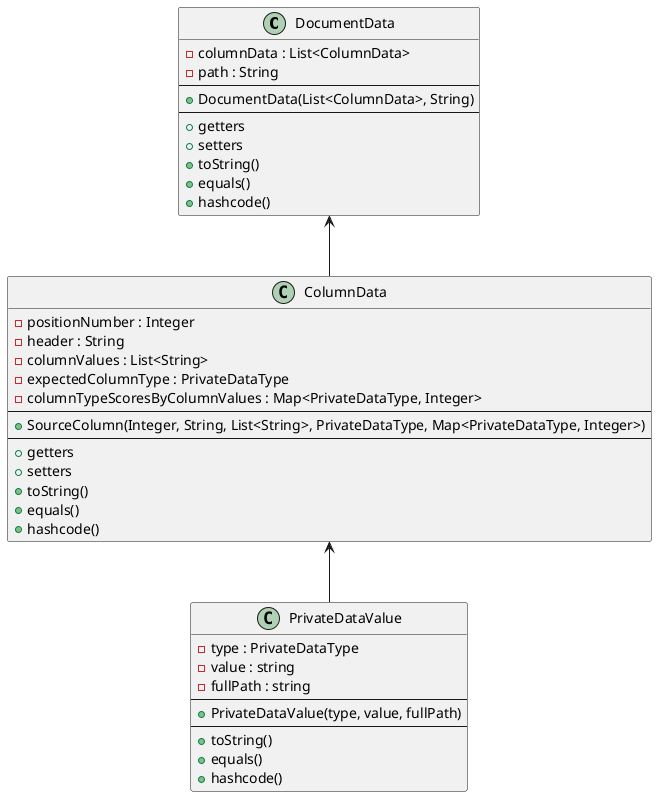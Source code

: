 @startuml
class DocumentData {
    - columnData : List<ColumnData>
    - path : String
    --
    + DocumentData(List<ColumnData>, String)
    --
    + getters
    + setters
    + toString()
    + equals()
    + hashcode()
}

class ColumnData {
    - positionNumber : Integer
    - header : String
    - columnValues : List<String>
    - expectedColumnType : PrivateDataType
    - columnTypeScoresByColumnValues : Map<PrivateDataType, Integer>
    --
    + SourceColumn(Integer, String, List<String>, PrivateDataType, Map<PrivateDataType, Integer>)
    --
    + getters
    + setters
    + toString()
    + equals()
    + hashcode()
}

class PrivateDataValue {
        - type : PrivateDataType
        - value : string
        - fullPath : string
        --
        + PrivateDataValue(type, value, fullPath)
        --
            + toString()
            + equals()
            + hashcode()
}

DocumentData <-- ColumnData
ColumnData <-- PrivateDataValue
@enduml

